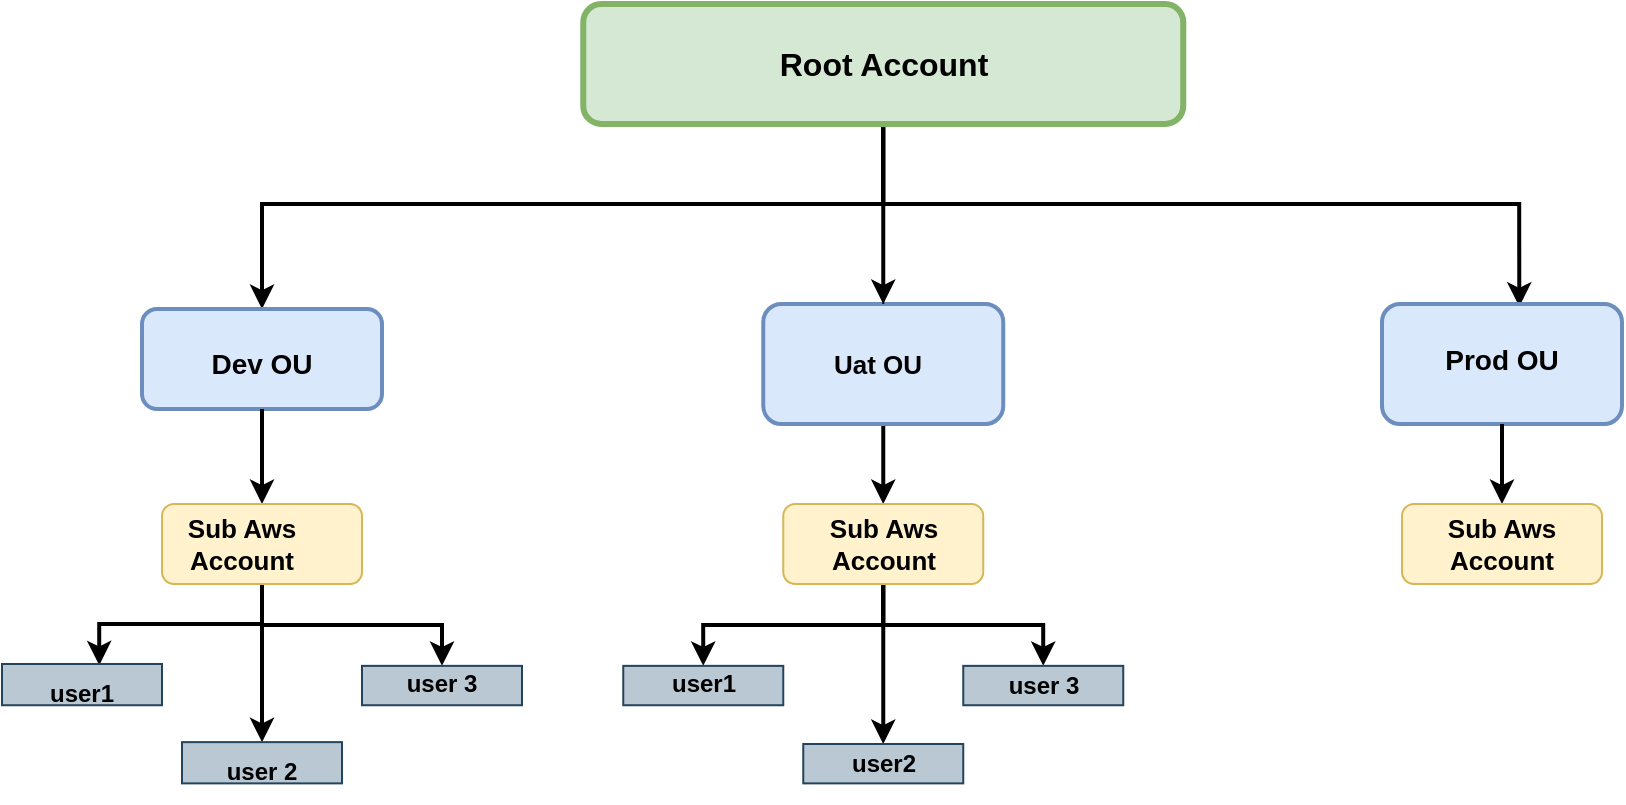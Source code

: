 <mxfile version="20.8.10" type="github">
  <diagram name="Page-1" id="ysr2g_7_Ii07dzKOQ5a_">
    <mxGraphModel dx="794" dy="373" grid="1" gridSize="10" guides="1" tooltips="1" connect="1" arrows="1" fold="1" page="1" pageScale="1" pageWidth="850" pageHeight="1100" math="0" shadow="0">
      <root>
        <mxCell id="0" />
        <mxCell id="1" parent="0" />
        <mxCell id="zDAQ4k02qKBZ0elb1hLr-84" style="edgeStyle=orthogonalEdgeStyle;rounded=0;orthogonalLoop=1;jettySize=auto;html=1;strokeWidth=2;" edge="1" parent="1" source="zDAQ4k02qKBZ0elb1hLr-1" target="zDAQ4k02qKBZ0elb1hLr-5">
          <mxGeometry relative="1" as="geometry" />
        </mxCell>
        <mxCell id="zDAQ4k02qKBZ0elb1hLr-85" style="edgeStyle=orthogonalEdgeStyle;rounded=0;orthogonalLoop=1;jettySize=auto;html=1;strokeWidth=2;" edge="1" parent="1" source="zDAQ4k02qKBZ0elb1hLr-1" target="zDAQ4k02qKBZ0elb1hLr-4">
          <mxGeometry relative="1" as="geometry">
            <Array as="points">
              <mxPoint x="441" y="160" />
              <mxPoint x="130" y="160" />
            </Array>
          </mxGeometry>
        </mxCell>
        <mxCell id="zDAQ4k02qKBZ0elb1hLr-86" style="edgeStyle=orthogonalEdgeStyle;rounded=0;orthogonalLoop=1;jettySize=auto;html=1;entryX=0.572;entryY=0.022;entryDx=0;entryDy=0;entryPerimeter=0;strokeWidth=2;" edge="1" parent="1" source="zDAQ4k02qKBZ0elb1hLr-1" target="zDAQ4k02qKBZ0elb1hLr-6">
          <mxGeometry relative="1" as="geometry">
            <Array as="points">
              <mxPoint x="441" y="160" />
              <mxPoint x="759" y="160" />
            </Array>
          </mxGeometry>
        </mxCell>
        <mxCell id="zDAQ4k02qKBZ0elb1hLr-1" value="Root Account" style="rounded=1;whiteSpace=wrap;html=1;strokeWidth=3;fillColor=#d5e8d4;strokeColor=#82b366;fontStyle=1;fontSize=16;" vertex="1" parent="1">
          <mxGeometry x="290.63" y="60" width="300" height="60" as="geometry" />
        </mxCell>
        <mxCell id="zDAQ4k02qKBZ0elb1hLr-4" value="" style="rounded=1;whiteSpace=wrap;html=1;strokeWidth=2;fillColor=#dae8fc;strokeColor=#6c8ebf;" vertex="1" parent="1">
          <mxGeometry x="70" y="212.5" width="120" height="50" as="geometry" />
        </mxCell>
        <mxCell id="zDAQ4k02qKBZ0elb1hLr-48" value="" style="edgeStyle=orthogonalEdgeStyle;rounded=0;orthogonalLoop=1;jettySize=auto;html=1;strokeWidth=2;" edge="1" parent="1" source="zDAQ4k02qKBZ0elb1hLr-5" target="zDAQ4k02qKBZ0elb1hLr-37">
          <mxGeometry relative="1" as="geometry" />
        </mxCell>
        <mxCell id="zDAQ4k02qKBZ0elb1hLr-5" value="" style="rounded=1;whiteSpace=wrap;html=1;strokeWidth=2;fillColor=#dae8fc;strokeColor=#6c8ebf;" vertex="1" parent="1">
          <mxGeometry x="380.63" y="210" width="120" height="60" as="geometry" />
        </mxCell>
        <mxCell id="zDAQ4k02qKBZ0elb1hLr-6" value="" style="rounded=1;whiteSpace=wrap;html=1;strokeWidth=2;fillColor=#dae8fc;strokeColor=#6c8ebf;" vertex="1" parent="1">
          <mxGeometry x="690" y="210" width="120" height="60" as="geometry" />
        </mxCell>
        <mxCell id="zDAQ4k02qKBZ0elb1hLr-38" style="edgeStyle=orthogonalEdgeStyle;rounded=0;orthogonalLoop=1;jettySize=auto;html=1;entryX=0.5;entryY=0;entryDx=0;entryDy=0;exitX=0.5;exitY=1;exitDx=0;exitDy=0;strokeWidth=2;" edge="1" parent="1" source="zDAQ4k02qKBZ0elb1hLr-6" target="zDAQ4k02qKBZ0elb1hLr-16">
          <mxGeometry relative="1" as="geometry">
            <mxPoint x="750" y="280" as="sourcePoint" />
          </mxGeometry>
        </mxCell>
        <mxCell id="zDAQ4k02qKBZ0elb1hLr-11" value="Prod OU" style="text;html=1;strokeColor=none;fillColor=none;align=center;verticalAlign=middle;whiteSpace=wrap;rounded=0;fontStyle=1;fontSize=14;" vertex="1" parent="1">
          <mxGeometry x="720" y="220" width="60" height="35" as="geometry" />
        </mxCell>
        <mxCell id="zDAQ4k02qKBZ0elb1hLr-12" value="Uat OU" style="text;html=1;strokeColor=none;fillColor=none;align=center;verticalAlign=middle;whiteSpace=wrap;rounded=0;fontStyle=1;fontSize=13;" vertex="1" parent="1">
          <mxGeometry x="408.13" y="225" width="60" height="30" as="geometry" />
        </mxCell>
        <mxCell id="zDAQ4k02qKBZ0elb1hLr-53" style="edgeStyle=orthogonalEdgeStyle;rounded=0;orthogonalLoop=1;jettySize=auto;html=1;entryX=0.5;entryY=0;entryDx=0;entryDy=0;strokeWidth=2;exitX=0.5;exitY=1;exitDx=0;exitDy=0;exitPerimeter=0;" edge="1" parent="1" source="zDAQ4k02qKBZ0elb1hLr-4" target="zDAQ4k02qKBZ0elb1hLr-49">
          <mxGeometry relative="1" as="geometry">
            <mxPoint x="130" y="270" as="sourcePoint" />
          </mxGeometry>
        </mxCell>
        <mxCell id="zDAQ4k02qKBZ0elb1hLr-13" value="Dev OU" style="text;html=1;strokeColor=none;fillColor=none;align=center;verticalAlign=middle;whiteSpace=wrap;rounded=0;fontStyle=1;fontSize=14;" vertex="1" parent="1">
          <mxGeometry x="100" y="225" width="60" height="30" as="geometry" />
        </mxCell>
        <mxCell id="zDAQ4k02qKBZ0elb1hLr-16" value="" style="rounded=1;whiteSpace=wrap;html=1;strokeWidth=1;fillColor=#fff2cc;strokeColor=#d6b656;" vertex="1" parent="1">
          <mxGeometry x="700" y="310" width="100" height="40" as="geometry" />
        </mxCell>
        <mxCell id="zDAQ4k02qKBZ0elb1hLr-33" value="" style="endArrow=none;html=1;rounded=0;exitX=0.5;exitY=0;exitDx=0;exitDy=0;" edge="1" parent="1" source="zDAQ4k02qKBZ0elb1hLr-5">
          <mxGeometry width="50" height="50" relative="1" as="geometry">
            <mxPoint x="380" y="220" as="sourcePoint" />
            <mxPoint x="440.63" y="208.755" as="targetPoint" />
          </mxGeometry>
        </mxCell>
        <mxCell id="zDAQ4k02qKBZ0elb1hLr-81" style="edgeStyle=orthogonalEdgeStyle;rounded=0;orthogonalLoop=1;jettySize=auto;html=1;entryX=0.5;entryY=0;entryDx=0;entryDy=0;strokeWidth=2;" edge="1" parent="1" source="zDAQ4k02qKBZ0elb1hLr-37" target="zDAQ4k02qKBZ0elb1hLr-73">
          <mxGeometry relative="1" as="geometry" />
        </mxCell>
        <mxCell id="zDAQ4k02qKBZ0elb1hLr-82" style="edgeStyle=orthogonalEdgeStyle;rounded=0;orthogonalLoop=1;jettySize=auto;html=1;entryX=0.5;entryY=0;entryDx=0;entryDy=0;strokeWidth=2;" edge="1" parent="1" source="zDAQ4k02qKBZ0elb1hLr-37" target="zDAQ4k02qKBZ0elb1hLr-75">
          <mxGeometry relative="1" as="geometry" />
        </mxCell>
        <mxCell id="zDAQ4k02qKBZ0elb1hLr-83" style="edgeStyle=orthogonalEdgeStyle;rounded=0;orthogonalLoop=1;jettySize=auto;html=1;entryX=0.5;entryY=0;entryDx=0;entryDy=0;strokeWidth=2;" edge="1" parent="1" source="zDAQ4k02qKBZ0elb1hLr-37" target="zDAQ4k02qKBZ0elb1hLr-74">
          <mxGeometry relative="1" as="geometry" />
        </mxCell>
        <mxCell id="zDAQ4k02qKBZ0elb1hLr-37" value="" style="rounded=1;whiteSpace=wrap;html=1;fillColor=#fff2cc;strokeColor=#d6b656;" vertex="1" parent="1">
          <mxGeometry x="390.63" y="310" width="100" height="40" as="geometry" />
        </mxCell>
        <mxCell id="zDAQ4k02qKBZ0elb1hLr-69" style="edgeStyle=orthogonalEdgeStyle;rounded=0;orthogonalLoop=1;jettySize=auto;html=1;exitX=0.5;exitY=1;exitDx=0;exitDy=0;entryX=0.5;entryY=0;entryDx=0;entryDy=0;strokeWidth=2;" edge="1" parent="1" source="zDAQ4k02qKBZ0elb1hLr-49" target="zDAQ4k02qKBZ0elb1hLr-66">
          <mxGeometry relative="1" as="geometry" />
        </mxCell>
        <mxCell id="zDAQ4k02qKBZ0elb1hLr-70" style="edgeStyle=orthogonalEdgeStyle;rounded=0;orthogonalLoop=1;jettySize=auto;html=1;entryX=0.608;entryY=0.032;entryDx=0;entryDy=0;entryPerimeter=0;strokeWidth=2;" edge="1" parent="1" source="zDAQ4k02qKBZ0elb1hLr-49" target="zDAQ4k02qKBZ0elb1hLr-58">
          <mxGeometry relative="1" as="geometry" />
        </mxCell>
        <mxCell id="zDAQ4k02qKBZ0elb1hLr-71" style="edgeStyle=orthogonalEdgeStyle;rounded=0;orthogonalLoop=1;jettySize=auto;html=1;entryX=0.5;entryY=0;entryDx=0;entryDy=0;strokeWidth=2;" edge="1" parent="1" source="zDAQ4k02qKBZ0elb1hLr-49" target="zDAQ4k02qKBZ0elb1hLr-59">
          <mxGeometry relative="1" as="geometry" />
        </mxCell>
        <mxCell id="zDAQ4k02qKBZ0elb1hLr-49" value="" style="rounded=1;whiteSpace=wrap;html=1;fillColor=#fff2cc;strokeColor=#d6b656;" vertex="1" parent="1">
          <mxGeometry x="80" y="310" width="100" height="40" as="geometry" />
        </mxCell>
        <mxCell id="zDAQ4k02qKBZ0elb1hLr-55" value="Sub Aws Account" style="text;html=1;strokeColor=none;fillColor=none;align=center;verticalAlign=middle;whiteSpace=wrap;rounded=0;fontStyle=1;fontSize=13;" vertex="1" parent="1">
          <mxGeometry x="720" y="315" width="60" height="30" as="geometry" />
        </mxCell>
        <mxCell id="zDAQ4k02qKBZ0elb1hLr-56" value="Sub Aws Account" style="text;html=1;strokeColor=none;fillColor=none;align=center;verticalAlign=middle;whiteSpace=wrap;rounded=0;fontStyle=1;fontSize=13;" vertex="1" parent="1">
          <mxGeometry x="410.63" y="315" width="60" height="30" as="geometry" />
        </mxCell>
        <mxCell id="zDAQ4k02qKBZ0elb1hLr-57" value="Sub Aws Account" style="text;html=1;strokeColor=none;fillColor=none;align=center;verticalAlign=middle;whiteSpace=wrap;rounded=0;fontStyle=1;fontSize=13;" vertex="1" parent="1">
          <mxGeometry x="90" y="315" width="60" height="30" as="geometry" />
        </mxCell>
        <mxCell id="zDAQ4k02qKBZ0elb1hLr-58" value="" style="rounded=0;whiteSpace=wrap;html=1;strokeWidth=1;fillColor=#bac8d3;strokeColor=#23445d;" vertex="1" parent="1">
          <mxGeometry y="390" width="80" height="20.62" as="geometry" />
        </mxCell>
        <mxCell id="zDAQ4k02qKBZ0elb1hLr-59" value="" style="rounded=0;whiteSpace=wrap;html=1;strokeWidth=1;fillColor=#bac8d3;strokeColor=#23445d;" vertex="1" parent="1">
          <mxGeometry x="180" y="390.93" width="80" height="19.69" as="geometry" />
        </mxCell>
        <mxCell id="zDAQ4k02qKBZ0elb1hLr-66" value="" style="rounded=0;whiteSpace=wrap;html=1;strokeWidth=1;fillColor=#bac8d3;strokeColor=#23445d;" vertex="1" parent="1">
          <mxGeometry x="90" y="429.07" width="80" height="20.62" as="geometry" />
        </mxCell>
        <mxCell id="zDAQ4k02qKBZ0elb1hLr-73" value="" style="rounded=0;whiteSpace=wrap;html=1;strokeWidth=1;fillColor=#bac8d3;strokeColor=#23445d;" vertex="1" parent="1">
          <mxGeometry x="310.63" y="390.93" width="80" height="19.69" as="geometry" />
        </mxCell>
        <mxCell id="zDAQ4k02qKBZ0elb1hLr-74" value="" style="rounded=0;whiteSpace=wrap;html=1;strokeWidth=1;fillColor=#bac8d3;strokeColor=#23445d;" vertex="1" parent="1">
          <mxGeometry x="400.63" y="430" width="80" height="19.69" as="geometry" />
        </mxCell>
        <mxCell id="zDAQ4k02qKBZ0elb1hLr-75" value="" style="rounded=0;whiteSpace=wrap;html=1;strokeWidth=1;fillColor=#bac8d3;strokeColor=#23445d;" vertex="1" parent="1">
          <mxGeometry x="480.63" y="390.93" width="80" height="19.69" as="geometry" />
        </mxCell>
        <mxCell id="zDAQ4k02qKBZ0elb1hLr-87" value="user1" style="text;html=1;strokeColor=none;fillColor=none;align=center;verticalAlign=middle;whiteSpace=wrap;rounded=0;fontStyle=1" vertex="1" parent="1">
          <mxGeometry x="10" y="390" width="60" height="30" as="geometry" />
        </mxCell>
        <mxCell id="zDAQ4k02qKBZ0elb1hLr-89" value="user 2" style="text;html=1;strokeColor=none;fillColor=none;align=center;verticalAlign=middle;whiteSpace=wrap;rounded=0;fontStyle=1" vertex="1" parent="1">
          <mxGeometry x="100" y="429.07" width="60" height="30" as="geometry" />
        </mxCell>
        <mxCell id="zDAQ4k02qKBZ0elb1hLr-90" value="user 3" style="text;html=1;strokeColor=none;fillColor=none;align=center;verticalAlign=middle;whiteSpace=wrap;rounded=0;fontStyle=1" vertex="1" parent="1">
          <mxGeometry x="190" y="385.31" width="60" height="30" as="geometry" />
        </mxCell>
        <mxCell id="zDAQ4k02qKBZ0elb1hLr-91" value="user1" style="text;html=1;strokeColor=none;fillColor=none;align=center;verticalAlign=middle;whiteSpace=wrap;rounded=0;fontStyle=1" vertex="1" parent="1">
          <mxGeometry x="320.63" y="385.31" width="60" height="30" as="geometry" />
        </mxCell>
        <mxCell id="zDAQ4k02qKBZ0elb1hLr-92" value="user2" style="text;html=1;strokeColor=none;fillColor=none;align=center;verticalAlign=middle;whiteSpace=wrap;rounded=0;fontStyle=1" vertex="1" parent="1">
          <mxGeometry x="410.63" y="424.85" width="60" height="30" as="geometry" />
        </mxCell>
        <mxCell id="zDAQ4k02qKBZ0elb1hLr-94" value="user 3" style="text;html=1;strokeColor=none;fillColor=none;align=center;verticalAlign=middle;whiteSpace=wrap;rounded=0;fontStyle=1" vertex="1" parent="1">
          <mxGeometry x="490.63" y="385.78" width="60" height="30" as="geometry" />
        </mxCell>
      </root>
    </mxGraphModel>
  </diagram>
</mxfile>
